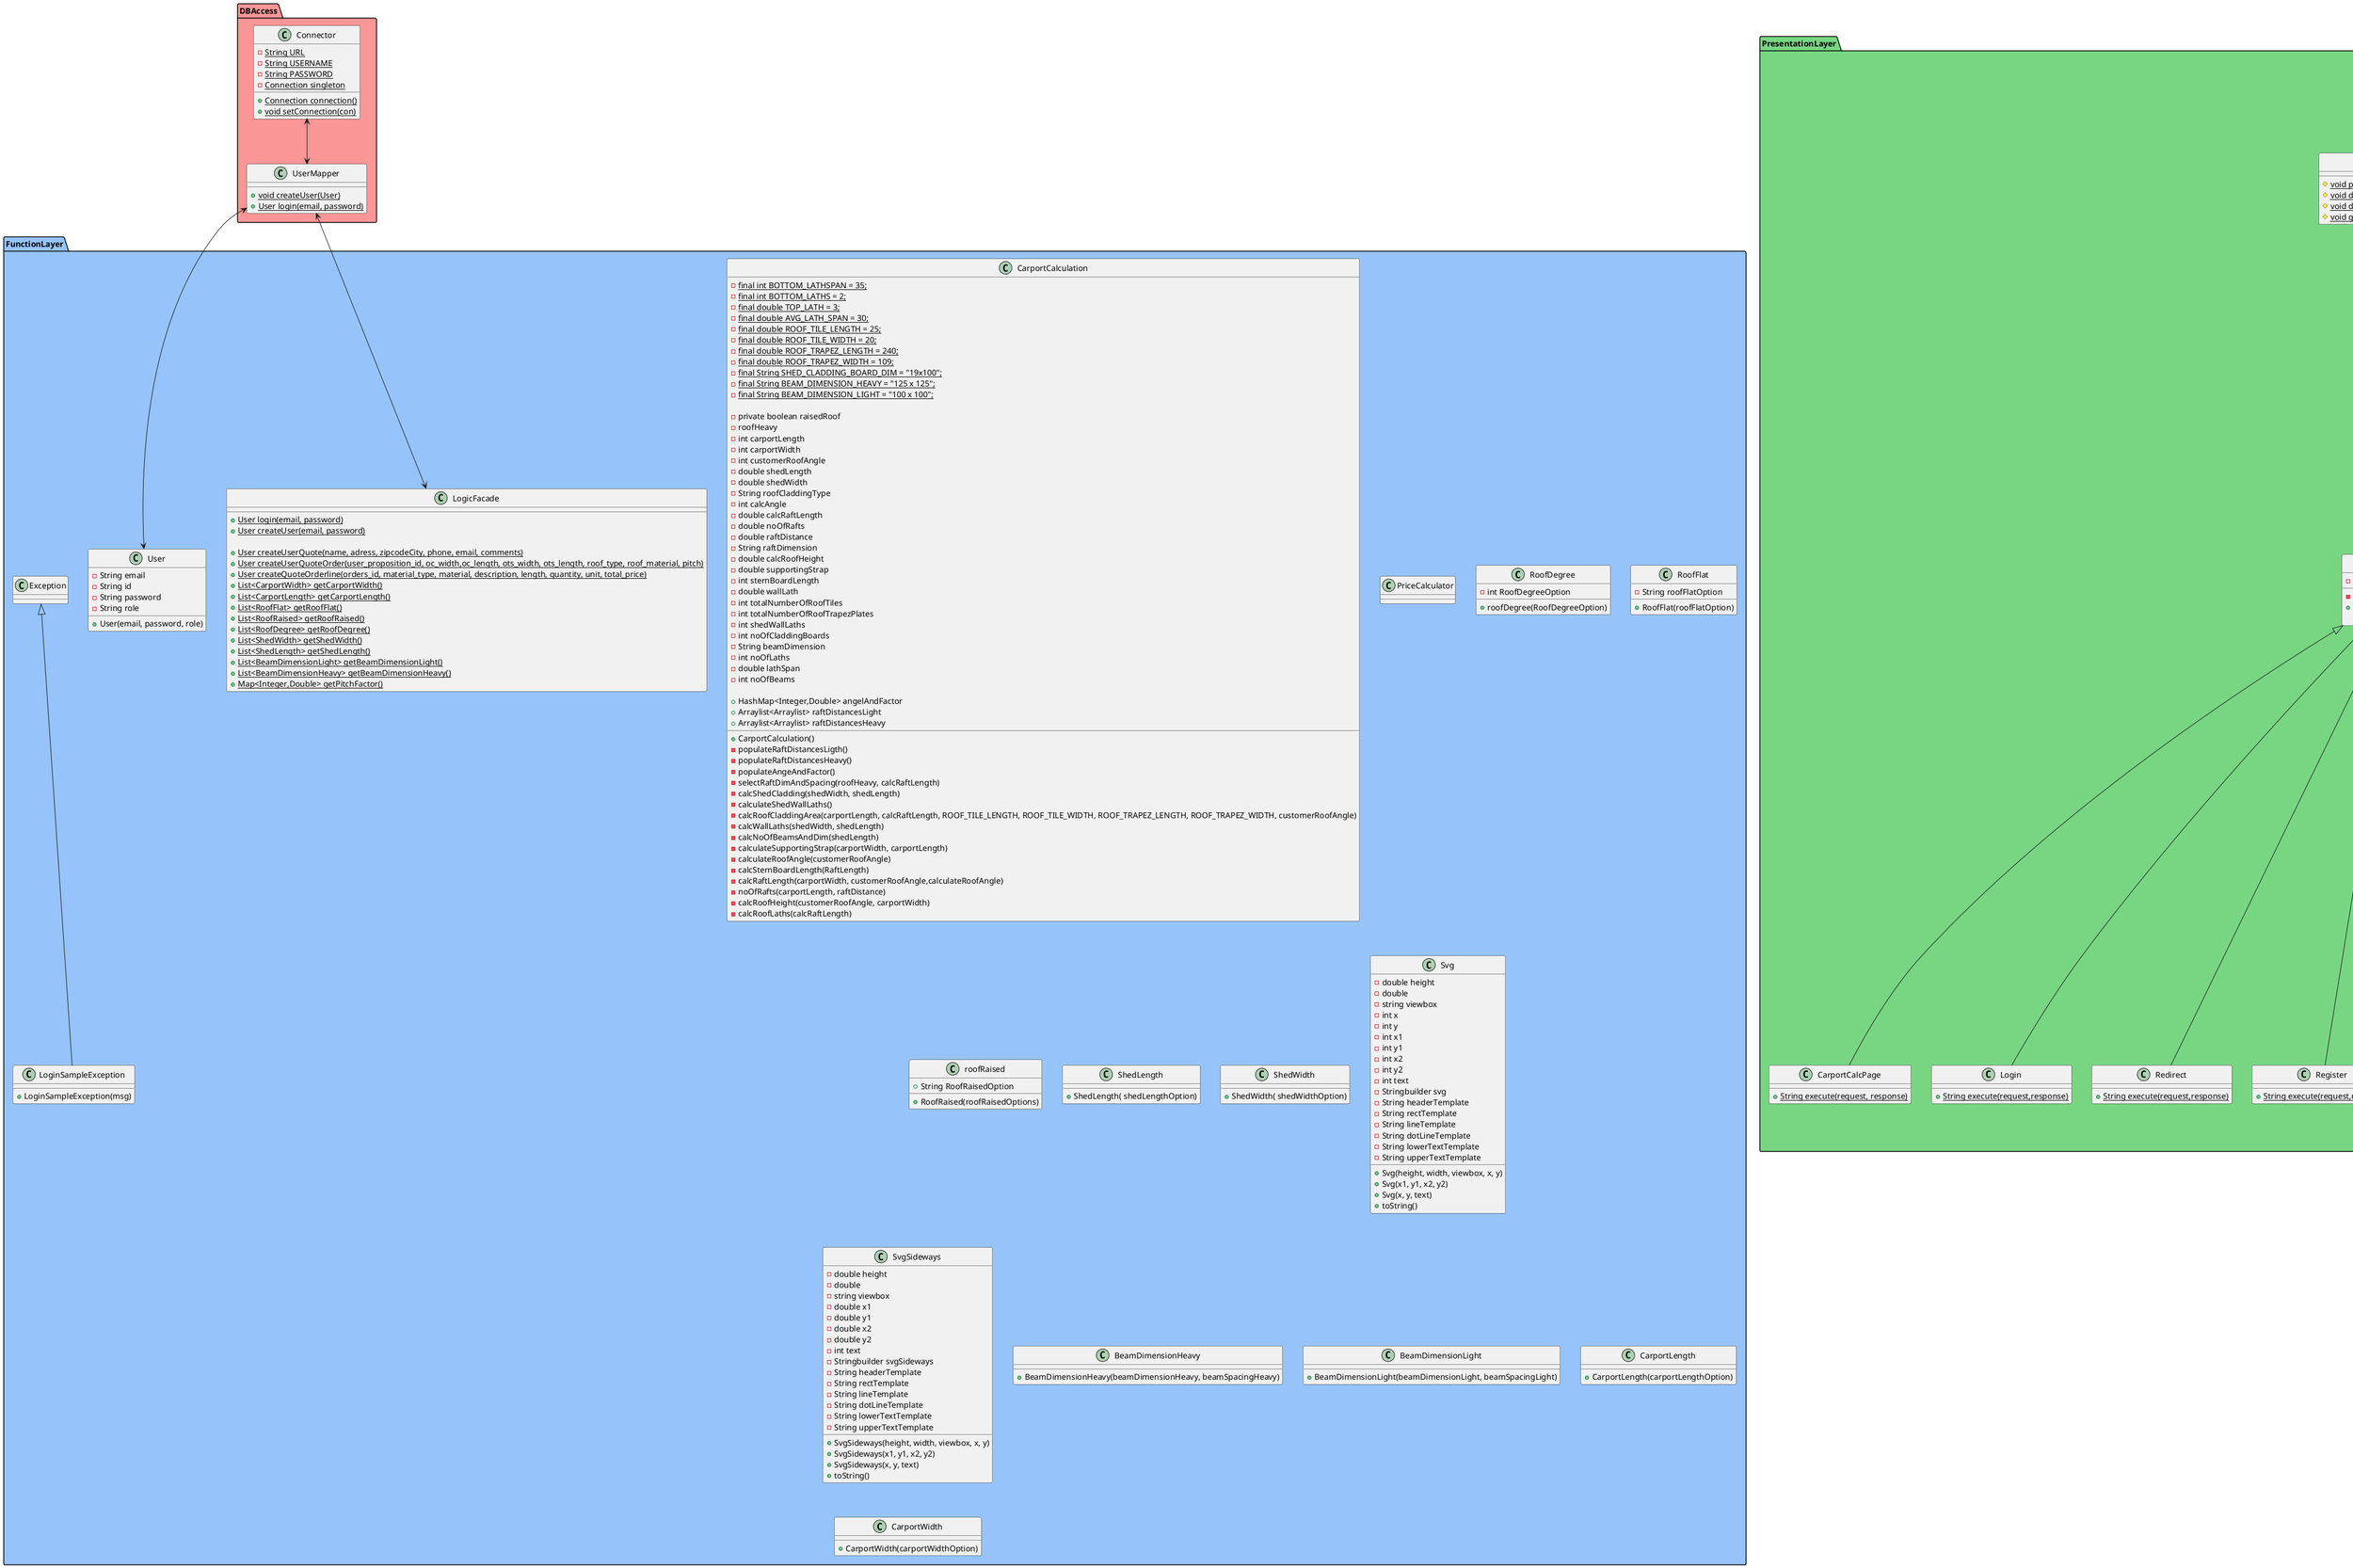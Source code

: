 @startuml

package "DBAccess" #fa9696 {

Class UserMapper{
{static}+void createUser(User)
{static}+User login(email, password)
}

class Connector{
{static}-String URL
{static}-String USERNAME
{static}-String PASSWORD
{static}-Connection singleton
{static}+Connection connection()
{static}+void setConnection(con)
}

}
/'
Comment
'/

package "FunctionLayer" #96c4fa {

LogicFacade <--> UserMapper
Connector <--> UserMapper
UserMapper <--> User

class CarportCalculation{
{static}-final int BOTTOM_LATHSPAN = 35;
{static}-final int BOTTOM_LATHS = 2;
{static}-final double TOP_LATH = 3;
{static}-final double AVG_LATH_SPAN = 30;
{static}-final double ROOF_TILE_LENGTH = 25;
{static}-final double ROOF_TILE_WIDTH = 20;
{static}-final double ROOF_TRAPEZ_LENGTH = 240;
{static}-final double ROOF_TRAPEZ_WIDTH = 109;
{static}-final String SHED_CLADDING_BOARD_DIM = "19x100";
{static}-final String BEAM_DIMENSION_HEAVY = "125 x 125";
{static}-final String BEAM_DIMENSION_LIGHT = "100 x 100";

-private boolean raisedRoof
-roofHeavy
-int carportLength
-int carportWidth
-int customerRoofAngle
-double shedLength
-double shedWidth
-String roofCladdingType
-int calcAngle
-double calcRaftLength
-double noOfRafts
-double raftDistance
-String raftDimension
-double calcRoofHeight
-double supportingStrap
-int sternBoardLength
-double wallLath
-int totalNumberOfRoofTiles
-int totalNumberOfRoofTrapezPlates
-int shedWallLaths
-int noOfCladdingBoards
-String beamDimension
-int noOfLaths
-double lathSpan
-int noOfBeams

+HashMap<Integer,Double> angelAndFactor
+Arraylist<Arraylist> raftDistancesLight
+Arraylist<Arraylist> raftDistancesHeavy

+CarportCalculation()
-populateRaftDistancesLigth()
-populateRaftDistancesHeavy()
-populateAngeAndFactor()
-selectRaftDimAndSpacing(roofHeavy, calcRaftLength)
-calcShedCladding(shedWidth, shedLength)
-calculateShedWallLaths()
-calcRoofCladdingArea(carportLength, calcRaftLength, ROOF_TILE_LENGTH, ROOF_TILE_WIDTH, ROOF_TRAPEZ_LENGTH, ROOF_TRAPEZ_WIDTH, customerRoofAngle)
-calcWallLaths(shedWidth, shedLength)
-calcNoOfBeamsAndDim(shedLength)
-calculateSupportingStrap(carportWidth, carportLength)
-calculateRoofAngle(customerRoofAngle)
-calcSternBoardLength(RaftLength)
-calcRaftLength(carportWidth, customerRoofAngle,calculateRoofAngle)
-noOfRafts(carportLength, raftDistance)
-calcRoofHeight(customerRoofAngle, carportWidth)
-calcRoofLaths(calcRaftLength)
}

class LogicFacade {
{static}+User login(email, password)
{static}+User createUser(email, password)

{static}+User createUserQuote(name, adress, zipcodeCity, phone, email, comments)
{static}+User createUserQuoteOrder(user_proposition_id, oc_width,oc_length, ots_width, ots_length, roof_type, roof_material, pitch)
{static}+User createQuoteOrderline(orders_id, material_type, material, description, length, quantity, unit, total_price)
{static}+List<CarportWidth> getCarportWidth()
{static}+List<CarportLength> getCarportLength()
{static}+List<RoofFlat> getRoofFlat()
{static}+List<RoofRaised> getRoofRaised()
{static}+List<RoofDegree> getRoofDegree()
{static}+List<ShedWidth> getShedWidth()
{static}+List<ShedLength> getShedLength()
{static}+List<BeamDimensionLight> getBeamDimensionLight()
{static}+List<BeamDimensionHeavy> getBeamDimensionHeavy()
{static}+Map<Integer,Double> getPitchFactor()
}

class LoginSampleException extends Exception{
+LoginSampleException(msg)
}

class PriceCalculator{
}

class RoofDegree{
-int RoofDegreeOption
+roofDegree(RoofDegreeOption)
}

class RoofFlat{
-String roofFlatOption
+RoofFlat(roofFlatOption)
}

class roofRaised{
+String RoofRaisedOption
+RoofRaised(roofRaisedOptions)
}

class ShedLength{
+ShedLength( shedLengthOption)
}

class ShedWidth{
+ShedWidth( shedWidthOption)
}

class User{
-String email
-String id
-String password
-String role
+User(email, password, role)
}

class Svg{
-double height
-double
-string viewbox
-int x
-int y
-int x1
-int y1
-int x2
-int y2
-int text
-Stringbuilder svg
-String headerTemplate
-String rectTemplate
-String lineTemplate
-String dotLineTemplate
-String lowerTextTemplate
-String upperTextTemplate
+Svg(height, width, viewbox, x, y)
+Svg(x1, y1, x2, y2)
+Svg(x, y, text)
+ toString()
}

class SvgSideways{
-double height
-double
-string viewbox
-double x1
-double y1
-double x2
-double y2
-int text
-Stringbuilder svgSideways
-String headerTemplate
-String rectTemplate
-String lineTemplate
-String dotLineTemplate
-String lowerTextTemplate
-String upperTextTemplate
+SvgSideways(height, width, viewbox, x, y)
+SvgSideways(x1, y1, x2, y2)
+SvgSideways(x, y, text)
+ toString()
}

class BeamDimensionHeavy{
+BeamDimensionHeavy(beamDimensionHeavy, beamSpacingHeavy)
}

class BeamDimensionLight{
+BeamDimensionLight(beamDimensionLight, beamSpacingLight)
}

class CarportLength{
+CarportLength(carportLengthOption)
}

class CarportWidth{
+CarportWidth(carportWidthOption)
}

}

package "PresentationLayer" #78d683 {

FrontController --|> Command

class Command{
{Static}-HashMap: String, command
{Static}-void initCommands()
{Static}+Command from(request)
{abstract} String execute()
}

class CarportCalcPage extends Command{
{Static}+String execute(request, response)
}

class FrontController extends HttpServlet{
{Static}#void processRequest(request, response)
{Static}#void doGet(request, response)
{Static}#void doPost(request, response)
{Static}#void getServletInfo()
}

class Login extends Command{
{Static}+String execute(request,response)
}

class Redirect extends Command{
{Static}+String execute(request,response)
}

class Register extends Command{
{Static}+String execute(request,response)
}

class UnknownCommand extends Command{
{Static}+String execute(request,response)
}

class Drawing extends Command{
 {Static}+String execute(request,response)
}

class Carportcustomize extends Command{
{Static}+String execute(request,response)
{Static}+List<CarportWidth> carportWidth
{Static}+List<CarportLength> carportLength
{Static}+List<RoofFlat> roofFlat
{Static}+List<RoofRaised> roofRaised
{Static}+List<RoofDegree> roofDegree
{Static}+List<ShedWidth> shedWidth
{Static}+List<ShedLength> shedLength
}

class DrawingSideways extends Command{
 {Static}+String execute(request,response)
}

}

@enduml